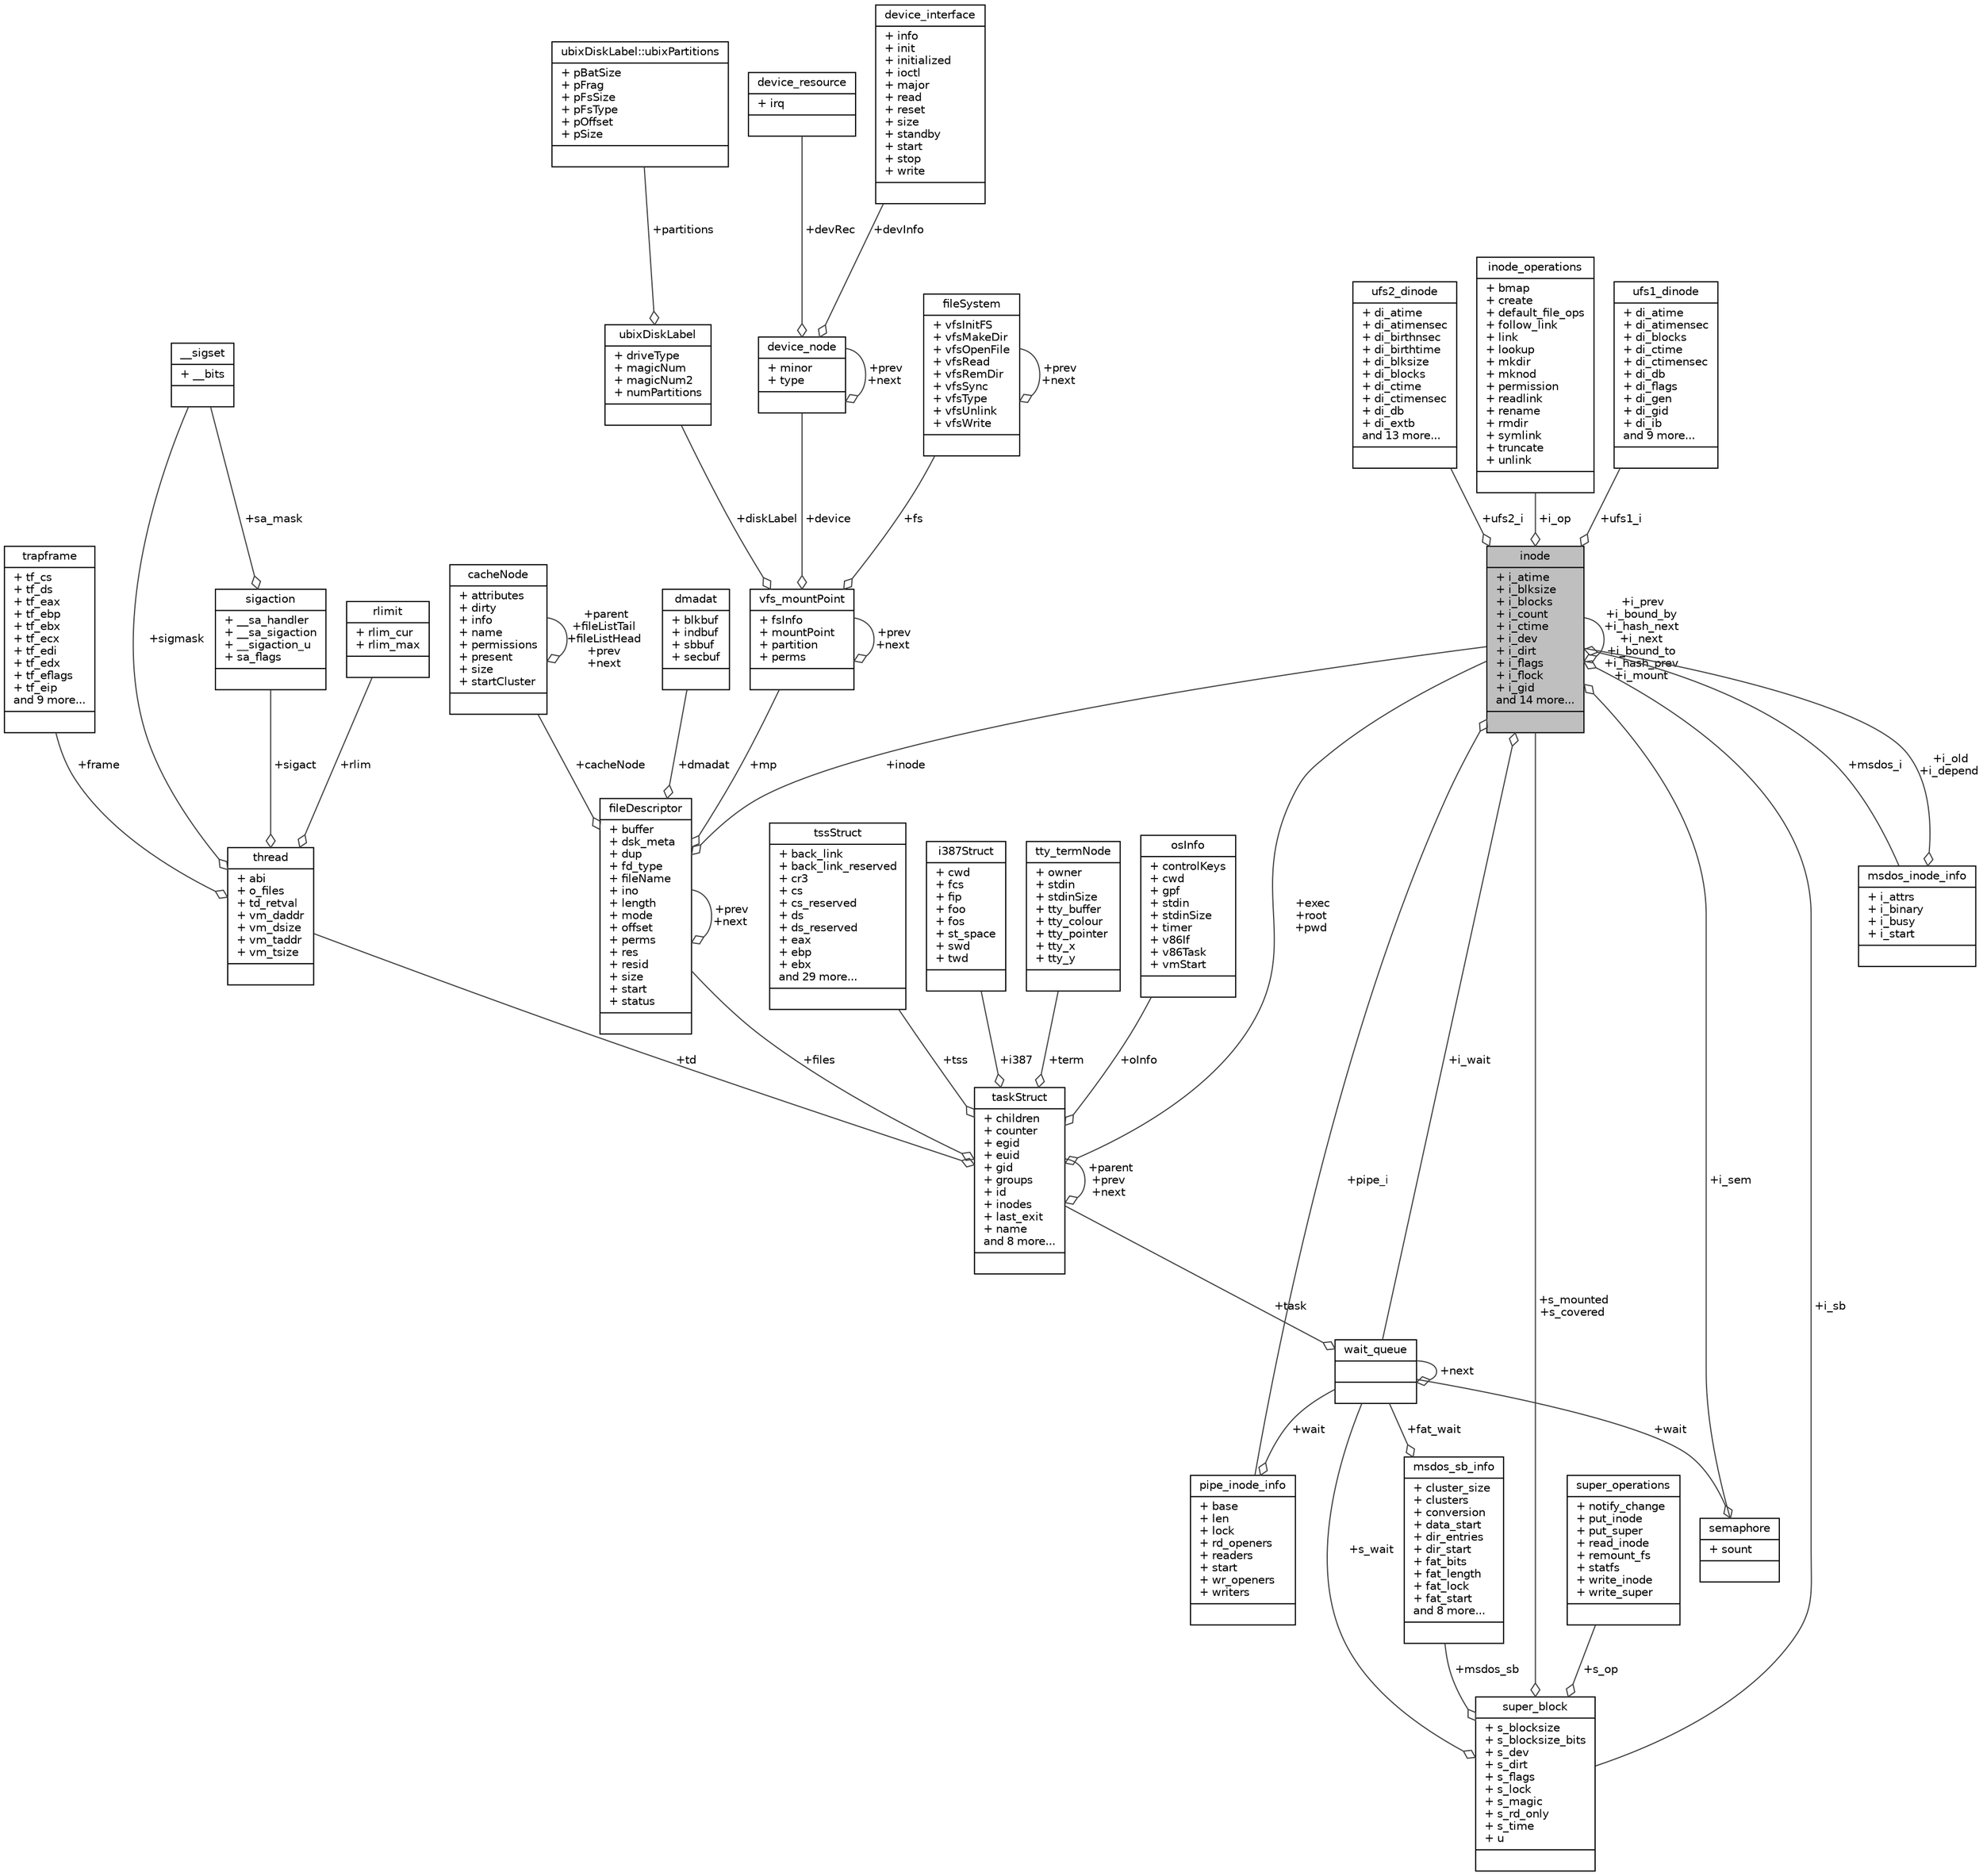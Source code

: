 digraph "inode"
{
 // LATEX_PDF_SIZE
  edge [fontname="Helvetica",fontsize="10",labelfontname="Helvetica",labelfontsize="10"];
  node [fontname="Helvetica",fontsize="10",shape=record];
  Node1 [label="{inode\n|+ i_atime\l+ i_blksize\l+ i_blocks\l+ i_count\l+ i_ctime\l+ i_dev\l+ i_dirt\l+ i_flags\l+ i_flock\l+ i_gid\land 14 more...\l|}",height=0.2,width=0.4,color="black", fillcolor="grey75", style="filled", fontcolor="black",tooltip=" "];
  Node2 -> Node1 [color="grey25",fontsize="10",style="solid",label=" +msdos_i" ,arrowhead="odiamond",fontname="Helvetica"];
  Node2 [label="{msdos_inode_info\n|+ i_attrs\l+ i_binary\l+ i_busy\l+ i_start\l|}",height=0.2,width=0.4,color="black", fillcolor="white", style="filled",URL="$structmsdos__inode__info.html",tooltip=" "];
  Node1 -> Node2 [color="grey25",fontsize="10",style="solid",label=" +i_old\n+i_depend" ,arrowhead="odiamond",fontname="Helvetica"];
  Node3 -> Node1 [color="grey25",fontsize="10",style="solid",label=" +i_sb" ,arrowhead="odiamond",fontname="Helvetica"];
  Node3 [label="{super_block\n|+ s_blocksize\l+ s_blocksize_bits\l+ s_dev\l+ s_dirt\l+ s_flags\l+ s_lock\l+ s_magic\l+ s_rd_only\l+ s_time\l+ u\l|}",height=0.2,width=0.4,color="black", fillcolor="white", style="filled",URL="$structsuper__block.html",tooltip=" "];
  Node4 -> Node3 [color="grey25",fontsize="10",style="solid",label=" +msdos_sb" ,arrowhead="odiamond",fontname="Helvetica"];
  Node4 [label="{msdos_sb_info\n|+ cluster_size\l+ clusters\l+ conversion\l+ data_start\l+ dir_entries\l+ dir_start\l+ fat_bits\l+ fat_length\l+ fat_lock\l+ fat_start\land 8 more...\l|}",height=0.2,width=0.4,color="black", fillcolor="white", style="filled",URL="$structmsdos__sb__info.html",tooltip=" "];
  Node5 -> Node4 [color="grey25",fontsize="10",style="solid",label=" +fat_wait" ,arrowhead="odiamond",fontname="Helvetica"];
  Node5 [label="{wait_queue\n||}",height=0.2,width=0.4,color="black", fillcolor="white", style="filled",URL="$structwait__queue.html",tooltip=" "];
  Node6 -> Node5 [color="grey25",fontsize="10",style="solid",label=" +task" ,arrowhead="odiamond",fontname="Helvetica"];
  Node6 [label="{taskStruct\n|+ children\l+ counter\l+ egid\l+ euid\l+ gid\l+ groups\l+ id\l+ inodes\l+ last_exit\l+ name\land 8 more...\l|}",height=0.2,width=0.4,color="black", fillcolor="white", style="filled",URL="$structtaskStruct.html",tooltip=" "];
  Node1 -> Node6 [color="grey25",fontsize="10",style="solid",label=" +exec\n+root\n+pwd" ,arrowhead="odiamond",fontname="Helvetica"];
  Node6 -> Node6 [color="grey25",fontsize="10",style="solid",label=" +parent\n+prev\n+next" ,arrowhead="odiamond",fontname="Helvetica"];
  Node7 -> Node6 [color="grey25",fontsize="10",style="solid",label=" +i387" ,arrowhead="odiamond",fontname="Helvetica"];
  Node7 [label="{i387Struct\n|+ cwd\l+ fcs\l+ fip\l+ foo\l+ fos\l+ st_space\l+ swd\l+ twd\l|}",height=0.2,width=0.4,color="black", fillcolor="white", style="filled",URL="$structi387Struct.html",tooltip=" "];
  Node8 -> Node6 [color="grey25",fontsize="10",style="solid",label=" +td" ,arrowhead="odiamond",fontname="Helvetica"];
  Node8 [label="{thread\n|+ abi\l+ o_files\l+ td_retval\l+ vm_daddr\l+ vm_dsize\l+ vm_taddr\l+ vm_tsize\l|}",height=0.2,width=0.4,color="black", fillcolor="white", style="filled",URL="$structthread.html",tooltip=" "];
  Node9 -> Node8 [color="grey25",fontsize="10",style="solid",label=" +frame" ,arrowhead="odiamond",fontname="Helvetica"];
  Node9 [label="{trapframe\n|+ tf_cs\l+ tf_ds\l+ tf_eax\l+ tf_ebp\l+ tf_ebx\l+ tf_ecx\l+ tf_edi\l+ tf_edx\l+ tf_eflags\l+ tf_eip\land 9 more...\l|}",height=0.2,width=0.4,color="black", fillcolor="white", style="filled",URL="$structtrapframe.html",tooltip=" "];
  Node10 -> Node8 [color="grey25",fontsize="10",style="solid",label=" +sigmask" ,arrowhead="odiamond",fontname="Helvetica"];
  Node10 [label="{__sigset\n|+ __bits\l|}",height=0.2,width=0.4,color="black", fillcolor="white", style="filled",URL="$struct____sigset.html",tooltip=" "];
  Node11 -> Node8 [color="grey25",fontsize="10",style="solid",label=" +rlim" ,arrowhead="odiamond",fontname="Helvetica"];
  Node11 [label="{rlimit\n|+ rlim_cur\l+ rlim_max\l|}",height=0.2,width=0.4,color="black", fillcolor="white", style="filled",URL="$structrlimit.html",tooltip=" "];
  Node12 -> Node8 [color="grey25",fontsize="10",style="solid",label=" +sigact" ,arrowhead="odiamond",fontname="Helvetica"];
  Node12 [label="{sigaction\n|+ __sa_handler\l+ __sa_sigaction\l+ __sigaction_u\l+ sa_flags\l|}",height=0.2,width=0.4,color="black", fillcolor="white", style="filled",URL="$structsigaction.html",tooltip=" "];
  Node10 -> Node12 [color="grey25",fontsize="10",style="solid",label=" +sa_mask" ,arrowhead="odiamond",fontname="Helvetica"];
  Node13 -> Node6 [color="grey25",fontsize="10",style="solid",label=" +files" ,arrowhead="odiamond",fontname="Helvetica"];
  Node13 [label="{fileDescriptor\n|+ buffer\l+ dsk_meta\l+ dup\l+ fd_type\l+ fileName\l+ ino\l+ length\l+ mode\l+ offset\l+ perms\l+ res\l+ resid\l+ size\l+ start\l+ status\l|}",height=0.2,width=0.4,color="black", fillcolor="white", style="filled",URL="$structfileDescriptor.html",tooltip=" "];
  Node1 -> Node13 [color="grey25",fontsize="10",style="solid",label=" +inode" ,arrowhead="odiamond",fontname="Helvetica"];
  Node14 -> Node13 [color="grey25",fontsize="10",style="solid",label=" +cacheNode" ,arrowhead="odiamond",fontname="Helvetica"];
  Node14 [label="{cacheNode\n|+ attributes\l+ dirty\l+ info\l+ name\l+ permissions\l+ present\l+ size\l+ startCluster\l|}",height=0.2,width=0.4,color="black", fillcolor="white", style="filled",URL="$structcacheNode.html",tooltip=" "];
  Node14 -> Node14 [color="grey25",fontsize="10",style="solid",label=" +parent\n+fileListTail\n+fileListHead\n+prev\n+next" ,arrowhead="odiamond",fontname="Helvetica"];
  Node13 -> Node13 [color="grey25",fontsize="10",style="solid",label=" +prev\n+next" ,arrowhead="odiamond",fontname="Helvetica"];
  Node15 -> Node13 [color="grey25",fontsize="10",style="solid",label=" +dmadat" ,arrowhead="odiamond",fontname="Helvetica"];
  Node15 [label="{dmadat\n|+ blkbuf\l+ indbuf\l+ sbbuf\l+ secbuf\l|}",height=0.2,width=0.4,color="black", fillcolor="white", style="filled",URL="$structdmadat.html",tooltip=" "];
  Node16 -> Node13 [color="grey25",fontsize="10",style="solid",label=" +mp" ,arrowhead="odiamond",fontname="Helvetica"];
  Node16 [label="{vfs_mountPoint\n|+ fsInfo\l+ mountPoint\l+ partition\l+ perms\l|}",height=0.2,width=0.4,color="black", fillcolor="white", style="filled",URL="$structvfs__mountPoint.html",tooltip=" "];
  Node17 -> Node16 [color="grey25",fontsize="10",style="solid",label=" +diskLabel" ,arrowhead="odiamond",fontname="Helvetica"];
  Node17 [label="{ubixDiskLabel\n|+ driveType\l+ magicNum\l+ magicNum2\l+ numPartitions\l|}",height=0.2,width=0.4,color="black", fillcolor="white", style="filled",URL="$structubixDiskLabel.html",tooltip=" "];
  Node18 -> Node17 [color="grey25",fontsize="10",style="solid",label=" +partitions" ,arrowhead="odiamond",fontname="Helvetica"];
  Node18 [label="{ubixDiskLabel::ubixPartitions\n|+ pBatSize\l+ pFrag\l+ pFsSize\l+ pFsType\l+ pOffset\l+ pSize\l|}",height=0.2,width=0.4,color="black", fillcolor="white", style="filled",URL="$structubixDiskLabel_1_1ubixPartitions.html",tooltip=" "];
  Node19 -> Node16 [color="grey25",fontsize="10",style="solid",label=" +device" ,arrowhead="odiamond",fontname="Helvetica"];
  Node19 [label="{device_node\n|+ minor\l+ type\l|}",height=0.2,width=0.4,color="black", fillcolor="white", style="filled",URL="$structdevice__node.html",tooltip=" "];
  Node20 -> Node19 [color="grey25",fontsize="10",style="solid",label=" +devRec" ,arrowhead="odiamond",fontname="Helvetica"];
  Node20 [label="{device_resource\n|+ irq\l|}",height=0.2,width=0.4,color="black", fillcolor="white", style="filled",URL="$structdevice__resource.html",tooltip=" "];
  Node21 -> Node19 [color="grey25",fontsize="10",style="solid",label=" +devInfo" ,arrowhead="odiamond",fontname="Helvetica"];
  Node21 [label="{device_interface\n|+ info\l+ init\l+ initialized\l+ ioctl\l+ major\l+ read\l+ reset\l+ size\l+ standby\l+ start\l+ stop\l+ write\l|}",height=0.2,width=0.4,color="black", fillcolor="white", style="filled",URL="$structdevice__interface.html",tooltip=" "];
  Node19 -> Node19 [color="grey25",fontsize="10",style="solid",label=" +prev\n+next" ,arrowhead="odiamond",fontname="Helvetica"];
  Node22 -> Node16 [color="grey25",fontsize="10",style="solid",label=" +fs" ,arrowhead="odiamond",fontname="Helvetica"];
  Node22 [label="{fileSystem\n|+ vfsInitFS\l+ vfsMakeDir\l+ vfsOpenFile\l+ vfsRead\l+ vfsRemDir\l+ vfsSync\l+ vfsType\l+ vfsUnlink\l+ vfsWrite\l|}",height=0.2,width=0.4,color="black", fillcolor="white", style="filled",URL="$structfileSystem.html",tooltip="filesSystem Structure"];
  Node22 -> Node22 [color="grey25",fontsize="10",style="solid",label=" +prev\n+next" ,arrowhead="odiamond",fontname="Helvetica"];
  Node16 -> Node16 [color="grey25",fontsize="10",style="solid",label=" +prev\n+next" ,arrowhead="odiamond",fontname="Helvetica"];
  Node23 -> Node6 [color="grey25",fontsize="10",style="solid",label=" +term" ,arrowhead="odiamond",fontname="Helvetica"];
  Node23 [label="{tty_termNode\n|+ owner\l+ stdin\l+ stdinSize\l+ tty_buffer\l+ tty_colour\l+ tty_pointer\l+ tty_x\l+ tty_y\l|}",height=0.2,width=0.4,color="black", fillcolor="white", style="filled",URL="$structtty__termNode.html",tooltip=" "];
  Node24 -> Node6 [color="grey25",fontsize="10",style="solid",label=" +oInfo" ,arrowhead="odiamond",fontname="Helvetica"];
  Node24 [label="{osInfo\n|+ controlKeys\l+ cwd\l+ gpf\l+ stdin\l+ stdinSize\l+ timer\l+ v86If\l+ v86Task\l+ vmStart\l|}",height=0.2,width=0.4,color="black", fillcolor="white", style="filled",URL="$structosInfo.html",tooltip=" "];
  Node25 -> Node6 [color="grey25",fontsize="10",style="solid",label=" +tss" ,arrowhead="odiamond",fontname="Helvetica"];
  Node25 [label="{tssStruct\n|+ back_link\l+ back_link_reserved\l+ cr3\l+ cs\l+ cs_reserved\l+ ds\l+ ds_reserved\l+ eax\l+ ebp\l+ ebx\land 29 more...\l|}",height=0.2,width=0.4,color="black", fillcolor="white", style="filled",URL="$structtssStruct.html",tooltip=" "];
  Node5 -> Node5 [color="grey25",fontsize="10",style="solid",label=" +next" ,arrowhead="odiamond",fontname="Helvetica"];
  Node1 -> Node3 [color="grey25",fontsize="10",style="solid",label=" +s_mounted\n+s_covered" ,arrowhead="odiamond",fontname="Helvetica"];
  Node5 -> Node3 [color="grey25",fontsize="10",style="solid",label=" +s_wait" ,arrowhead="odiamond",fontname="Helvetica"];
  Node26 -> Node3 [color="grey25",fontsize="10",style="solid",label=" +s_op" ,arrowhead="odiamond",fontname="Helvetica"];
  Node26 [label="{super_operations\n|+ notify_change\l+ put_inode\l+ put_super\l+ read_inode\l+ remount_fs\l+ statfs\l+ write_inode\l+ write_super\l|}",height=0.2,width=0.4,color="black", fillcolor="white", style="filled",URL="$structsuper__operations.html",tooltip=" "];
  Node1 -> Node1 [color="grey25",fontsize="10",style="solid",label=" +i_prev\n+i_bound_by\n+i_hash_next\n+i_next\n+i_bound_to\n+i_hash_prev\n+i_mount" ,arrowhead="odiamond",fontname="Helvetica"];
  Node27 -> Node1 [color="grey25",fontsize="10",style="solid",label=" +i_sem" ,arrowhead="odiamond",fontname="Helvetica"];
  Node27 [label="{semaphore\n|+ sount\l|}",height=0.2,width=0.4,color="black", fillcolor="white", style="filled",URL="$structsemaphore.html",tooltip=" "];
  Node5 -> Node27 [color="grey25",fontsize="10",style="solid",label=" +wait" ,arrowhead="odiamond",fontname="Helvetica"];
  Node28 -> Node1 [color="grey25",fontsize="10",style="solid",label=" +pipe_i" ,arrowhead="odiamond",fontname="Helvetica"];
  Node28 [label="{pipe_inode_info\n|+ base\l+ len\l+ lock\l+ rd_openers\l+ readers\l+ start\l+ wr_openers\l+ writers\l|}",height=0.2,width=0.4,color="black", fillcolor="white", style="filled",URL="$structpipe__inode__info.html",tooltip=" "];
  Node5 -> Node28 [color="grey25",fontsize="10",style="solid",label=" +wait" ,arrowhead="odiamond",fontname="Helvetica"];
  Node29 -> Node1 [color="grey25",fontsize="10",style="solid",label=" +ufs2_i" ,arrowhead="odiamond",fontname="Helvetica"];
  Node29 [label="{ufs2_dinode\n|+ di_atime\l+ di_atimensec\l+ di_birthnsec\l+ di_birthtime\l+ di_blksize\l+ di_blocks\l+ di_ctime\l+ di_ctimensec\l+ di_db\l+ di_extb\land 13 more...\l|}",height=0.2,width=0.4,color="black", fillcolor="white", style="filled",URL="$structufs2__dinode.html",tooltip=" "];
  Node5 -> Node1 [color="grey25",fontsize="10",style="solid",label=" +i_wait" ,arrowhead="odiamond",fontname="Helvetica"];
  Node30 -> Node1 [color="grey25",fontsize="10",style="solid",label=" +i_op" ,arrowhead="odiamond",fontname="Helvetica"];
  Node30 [label="{inode_operations\n|+ bmap\l+ create\l+ default_file_ops\l+ follow_link\l+ link\l+ lookup\l+ mkdir\l+ mknod\l+ permission\l+ readlink\l+ rename\l+ rmdir\l+ symlink\l+ truncate\l+ unlink\l|}",height=0.2,width=0.4,color="black", fillcolor="white", style="filled",URL="$structinode__operations.html",tooltip=" "];
  Node31 -> Node1 [color="grey25",fontsize="10",style="solid",label=" +ufs1_i" ,arrowhead="odiamond",fontname="Helvetica"];
  Node31 [label="{ufs1_dinode\n|+ di_atime\l+ di_atimensec\l+ di_blocks\l+ di_ctime\l+ di_ctimensec\l+ di_db\l+ di_flags\l+ di_gen\l+ di_gid\l+ di_ib\land 9 more...\l|}",height=0.2,width=0.4,color="black", fillcolor="white", style="filled",URL="$structufs1__dinode.html",tooltip=" "];
}
